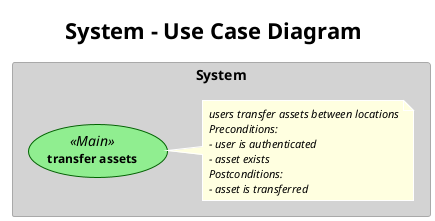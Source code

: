 @startuml
!theme plain
skinparam actorStyle awesome
skinparam actorBorderColor black
skinparam actorBackgroundColor white
skinparam actorFontStyle bold
skinparam actorFontSize 14
skinparam usecase {
    BackgroundColor<< Main >> LightGreen
    BorderColor<< Main >> DarkGreen
    BackgroundColor<< Secondary >> LightBlue
    BorderColor<< Secondary >> DarkBlue
    BackgroundColor<< Include >> LightYellow
    BorderColor<< Include >> DarkYellow
    BackgroundColor<< Extend >> LightPink
    BorderColor<< Extend >> DarkPink
    FontStyle bold
    FontSize 12
    Padding 10
    Margin 5
}
skinparam arrow {
    Color black
    FontStyle bold
    FontSize 12
    Thickness 2
}
skinparam rectangle {
    BorderColor black
    BackgroundColor white
    FontStyle bold
    FontSize 14
    Padding 20
    Margin 10
}
skinparam note {
    BackgroundColor LightYellow
    BorderColor DarkYellow
    FontStyle italic
    FontSize 11
}
skinparam stereotype {
    CBackgroundColor LightGray
    CBorderColor DarkGray
    FontStyle bold
    FontSize 11
}
skinparam package {
    BackgroundColor LightGray
    BorderColor DarkGray
    FontStyle bold
    FontSize 12
}
title System - Use Case Diagram

rectangle "System" {

  ' Main Use Cases
  usecase "transfer assets" as transferassets <<Main>>
  note right of transferassets
    users transfer assets between locations
    Preconditions:
    - user is authenticated
    - asset exists
    Postconditions:
    - asset is transferred
  end note
}

' Relationships

@enduml